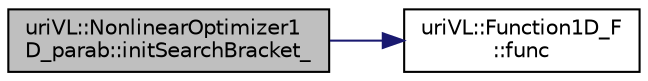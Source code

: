 digraph "uriVL::NonlinearOptimizer1D_parab::initSearchBracket_"
{
  edge [fontname="Helvetica",fontsize="10",labelfontname="Helvetica",labelfontsize="10"];
  node [fontname="Helvetica",fontsize="10",shape=record];
  rankdir="LR";
  Node1 [label="uriVL::NonlinearOptimizer1\lD_parab::initSearchBracket_",height=0.2,width=0.4,color="black", fillcolor="grey75", style="filled", fontcolor="black"];
  Node1 -> Node2 [color="midnightblue",fontsize="10",style="solid",fontname="Helvetica"];
  Node2 [label="uriVL::Function1D_F\l::func",height=0.2,width=0.4,color="black", fillcolor="white", style="filled",URL="$classuriVL_1_1Function1D__F.html#a7dabdc9f3e6c199dc89f297dac9fc54e",tooltip="Evaluates the function at the point specified. "];
}
